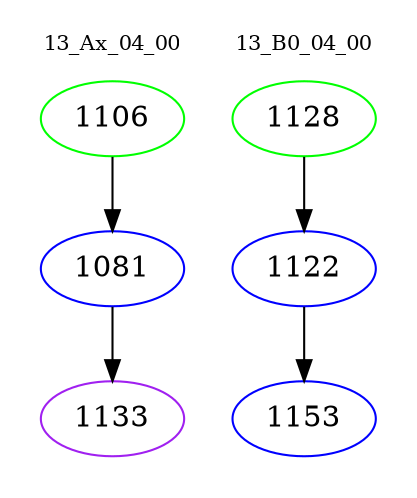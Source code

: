 digraph{
subgraph cluster_0 {
color = white
label = "13_Ax_04_00";
fontsize=10;
T0_1106 [label="1106", color="green"]
T0_1106 -> T0_1081 [color="black"]
T0_1081 [label="1081", color="blue"]
T0_1081 -> T0_1133 [color="black"]
T0_1133 [label="1133", color="purple"]
}
subgraph cluster_1 {
color = white
label = "13_B0_04_00";
fontsize=10;
T1_1128 [label="1128", color="green"]
T1_1128 -> T1_1122 [color="black"]
T1_1122 [label="1122", color="blue"]
T1_1122 -> T1_1153 [color="black"]
T1_1153 [label="1153", color="blue"]
}
}
